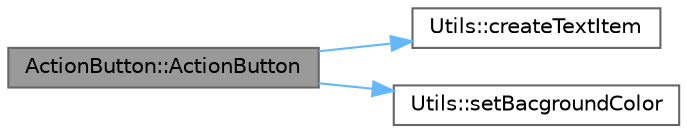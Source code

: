 digraph "ActionButton::ActionButton"
{
 // LATEX_PDF_SIZE
  bgcolor="transparent";
  edge [fontname=Helvetica,fontsize=10,labelfontname=Helvetica,labelfontsize=10];
  node [fontname=Helvetica,fontsize=10,shape=box,height=0.2,width=0.4];
  rankdir="LR";
  Node1 [id="Node000001",label="ActionButton::ActionButton",height=0.2,width=0.4,color="gray40", fillcolor="grey60", style="filled", fontcolor="black",tooltip="Constructor for ActionButton."];
  Node1 -> Node2 [id="edge1_Node000001_Node000002",color="steelblue1",style="solid",tooltip=" "];
  Node2 [id="Node000002",label="Utils::createTextItem",height=0.2,width=0.4,color="grey40", fillcolor="white", style="filled",URL="$class_utils.html#aa61cb7c68912475b416045297fb462c4",tooltip="Creates a QGraphicsTextItem with the specified title, font size, and text color."];
  Node1 -> Node3 [id="edge2_Node000001_Node000003",color="steelblue1",style="solid",tooltip=" "];
  Node3 [id="Node000003",label="Utils::setBacgroundColor",height=0.2,width=0.4,color="grey40", fillcolor="white", style="filled",URL="$class_utils.html#ae7aaa2a35ce81327f317488869015bce",tooltip="Sets the background color of a QAbstractGraphicsShapeItem."];
}
